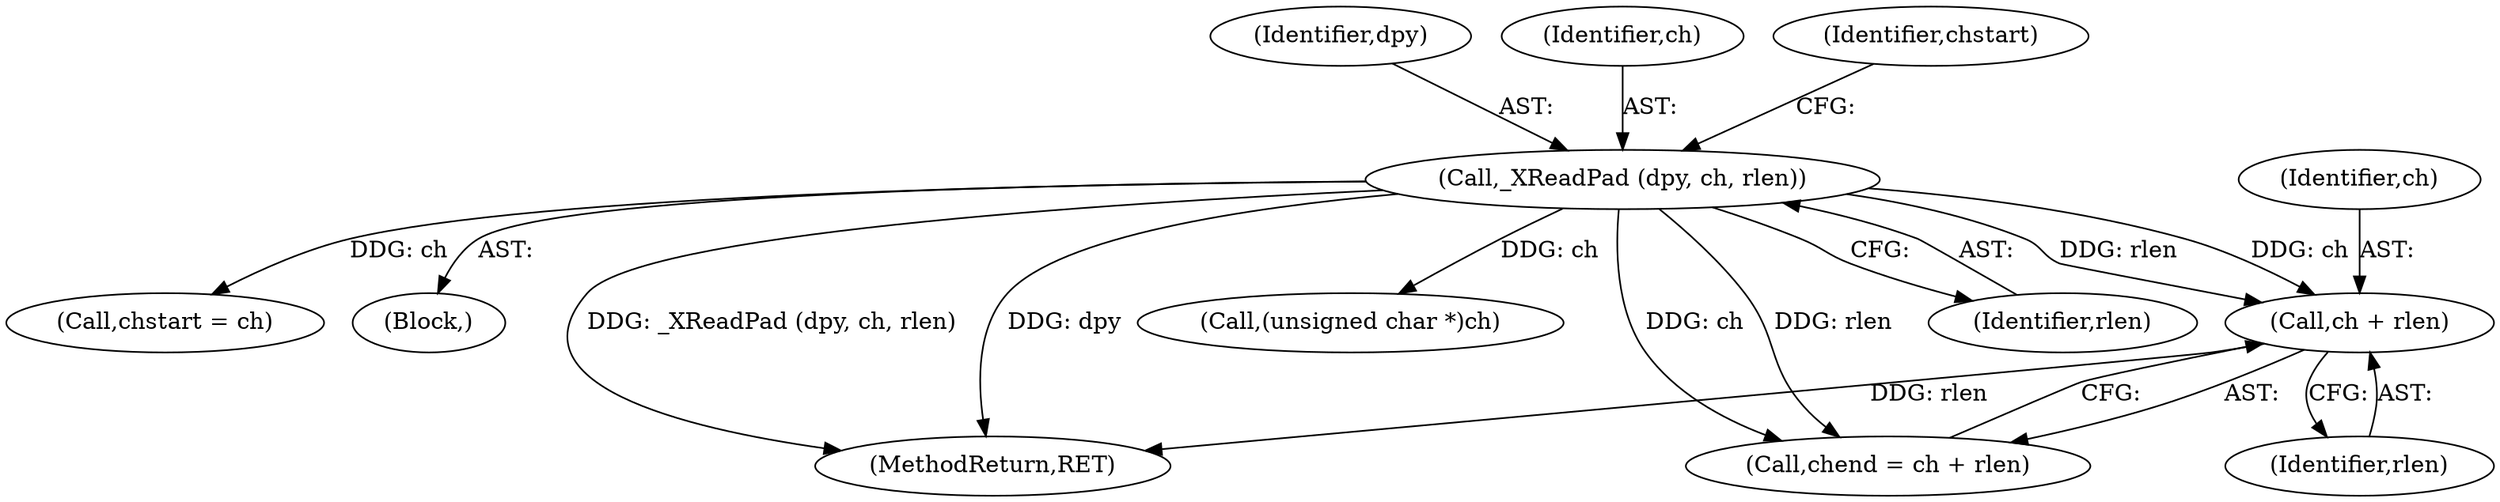 digraph "0_libx11_b469da1430cdcee06e31c6251b83aede072a1ff0@pointer" {
"1000285" [label="(Call,ch + rlen)"];
"1000276" [label="(Call,_XReadPad (dpy, ch, rlen))"];
"1000280" [label="(Call,chstart = ch)"];
"1000277" [label="(Identifier,dpy)"];
"1000287" [label="(Identifier,rlen)"];
"1000198" [label="(Block,)"];
"1000286" [label="(Identifier,ch)"];
"1000285" [label="(Call,ch + rlen)"];
"1000356" [label="(MethodReturn,RET)"];
"1000278" [label="(Identifier,ch)"];
"1000276" [label="(Call,_XReadPad (dpy, ch, rlen))"];
"1000291" [label="(Call,(unsigned char *)ch)"];
"1000281" [label="(Identifier,chstart)"];
"1000283" [label="(Call,chend = ch + rlen)"];
"1000279" [label="(Identifier,rlen)"];
"1000285" -> "1000283"  [label="AST: "];
"1000285" -> "1000287"  [label="CFG: "];
"1000286" -> "1000285"  [label="AST: "];
"1000287" -> "1000285"  [label="AST: "];
"1000283" -> "1000285"  [label="CFG: "];
"1000285" -> "1000356"  [label="DDG: rlen"];
"1000276" -> "1000285"  [label="DDG: ch"];
"1000276" -> "1000285"  [label="DDG: rlen"];
"1000276" -> "1000198"  [label="AST: "];
"1000276" -> "1000279"  [label="CFG: "];
"1000277" -> "1000276"  [label="AST: "];
"1000278" -> "1000276"  [label="AST: "];
"1000279" -> "1000276"  [label="AST: "];
"1000281" -> "1000276"  [label="CFG: "];
"1000276" -> "1000356"  [label="DDG: _XReadPad (dpy, ch, rlen)"];
"1000276" -> "1000356"  [label="DDG: dpy"];
"1000276" -> "1000280"  [label="DDG: ch"];
"1000276" -> "1000283"  [label="DDG: ch"];
"1000276" -> "1000283"  [label="DDG: rlen"];
"1000276" -> "1000291"  [label="DDG: ch"];
}
